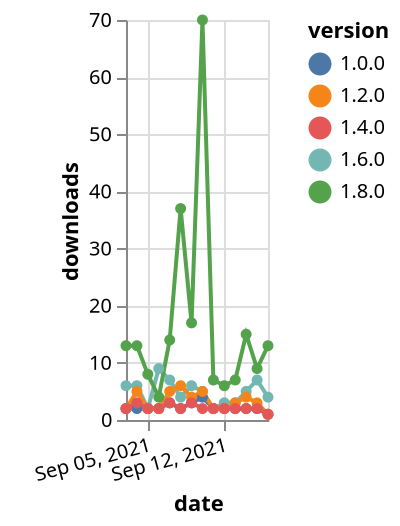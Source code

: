 {"$schema": "https://vega.github.io/schema/vega-lite/v5.json", "description": "A simple bar chart with embedded data.", "data": {"values": [{"date": "2021-09-03", "total": 2431, "delta": 6, "version": "1.6.0"}, {"date": "2021-09-04", "total": 2437, "delta": 6, "version": "1.6.0"}, {"date": "2021-09-05", "total": 2439, "delta": 2, "version": "1.6.0"}, {"date": "2021-09-06", "total": 2448, "delta": 9, "version": "1.6.0"}, {"date": "2021-09-07", "total": 2455, "delta": 7, "version": "1.6.0"}, {"date": "2021-09-08", "total": 2459, "delta": 4, "version": "1.6.0"}, {"date": "2021-09-09", "total": 2465, "delta": 6, "version": "1.6.0"}, {"date": "2021-09-10", "total": 2470, "delta": 5, "version": "1.6.0"}, {"date": "2021-09-11", "total": 2472, "delta": 2, "version": "1.6.0"}, {"date": "2021-09-12", "total": 2475, "delta": 3, "version": "1.6.0"}, {"date": "2021-09-13", "total": 2478, "delta": 3, "version": "1.6.0"}, {"date": "2021-09-14", "total": 2483, "delta": 5, "version": "1.6.0"}, {"date": "2021-09-15", "total": 2490, "delta": 7, "version": "1.6.0"}, {"date": "2021-09-16", "total": 2494, "delta": 4, "version": "1.6.0"}, {"date": "2021-09-03", "total": 795, "delta": 13, "version": "1.8.0"}, {"date": "2021-09-04", "total": 808, "delta": 13, "version": "1.8.0"}, {"date": "2021-09-05", "total": 816, "delta": 8, "version": "1.8.0"}, {"date": "2021-09-06", "total": 820, "delta": 4, "version": "1.8.0"}, {"date": "2021-09-07", "total": 834, "delta": 14, "version": "1.8.0"}, {"date": "2021-09-08", "total": 871, "delta": 37, "version": "1.8.0"}, {"date": "2021-09-09", "total": 888, "delta": 17, "version": "1.8.0"}, {"date": "2021-09-10", "total": 958, "delta": 70, "version": "1.8.0"}, {"date": "2021-09-11", "total": 965, "delta": 7, "version": "1.8.0"}, {"date": "2021-09-12", "total": 971, "delta": 6, "version": "1.8.0"}, {"date": "2021-09-13", "total": 978, "delta": 7, "version": "1.8.0"}, {"date": "2021-09-14", "total": 993, "delta": 15, "version": "1.8.0"}, {"date": "2021-09-15", "total": 1002, "delta": 9, "version": "1.8.0"}, {"date": "2021-09-16", "total": 1015, "delta": 13, "version": "1.8.0"}, {"date": "2021-09-03", "total": 2224, "delta": 2, "version": "1.0.0"}, {"date": "2021-09-04", "total": 2226, "delta": 2, "version": "1.0.0"}, {"date": "2021-09-05", "total": 2228, "delta": 2, "version": "1.0.0"}, {"date": "2021-09-06", "total": 2230, "delta": 2, "version": "1.0.0"}, {"date": "2021-09-07", "total": 2233, "delta": 3, "version": "1.0.0"}, {"date": "2021-09-08", "total": 2235, "delta": 2, "version": "1.0.0"}, {"date": "2021-09-09", "total": 2238, "delta": 3, "version": "1.0.0"}, {"date": "2021-09-10", "total": 2242, "delta": 4, "version": "1.0.0"}, {"date": "2021-09-11", "total": 2244, "delta": 2, "version": "1.0.0"}, {"date": "2021-09-12", "total": 2246, "delta": 2, "version": "1.0.0"}, {"date": "2021-09-13", "total": 2248, "delta": 2, "version": "1.0.0"}, {"date": "2021-09-14", "total": 2250, "delta": 2, "version": "1.0.0"}, {"date": "2021-09-15", "total": 2252, "delta": 2, "version": "1.0.0"}, {"date": "2021-09-16", "total": 2253, "delta": 1, "version": "1.0.0"}, {"date": "2021-09-03", "total": 3374, "delta": 2, "version": "1.2.0"}, {"date": "2021-09-04", "total": 3379, "delta": 5, "version": "1.2.0"}, {"date": "2021-09-05", "total": 3381, "delta": 2, "version": "1.2.0"}, {"date": "2021-09-06", "total": 3383, "delta": 2, "version": "1.2.0"}, {"date": "2021-09-07", "total": 3388, "delta": 5, "version": "1.2.0"}, {"date": "2021-09-08", "total": 3394, "delta": 6, "version": "1.2.0"}, {"date": "2021-09-09", "total": 3398, "delta": 4, "version": "1.2.0"}, {"date": "2021-09-10", "total": 3403, "delta": 5, "version": "1.2.0"}, {"date": "2021-09-11", "total": 3405, "delta": 2, "version": "1.2.0"}, {"date": "2021-09-12", "total": 3407, "delta": 2, "version": "1.2.0"}, {"date": "2021-09-13", "total": 3410, "delta": 3, "version": "1.2.0"}, {"date": "2021-09-14", "total": 3414, "delta": 4, "version": "1.2.0"}, {"date": "2021-09-15", "total": 3417, "delta": 3, "version": "1.2.0"}, {"date": "2021-09-16", "total": 3418, "delta": 1, "version": "1.2.0"}, {"date": "2021-09-03", "total": 1551, "delta": 2, "version": "1.4.0"}, {"date": "2021-09-04", "total": 1554, "delta": 3, "version": "1.4.0"}, {"date": "2021-09-05", "total": 1556, "delta": 2, "version": "1.4.0"}, {"date": "2021-09-06", "total": 1558, "delta": 2, "version": "1.4.0"}, {"date": "2021-09-07", "total": 1561, "delta": 3, "version": "1.4.0"}, {"date": "2021-09-08", "total": 1563, "delta": 2, "version": "1.4.0"}, {"date": "2021-09-09", "total": 1566, "delta": 3, "version": "1.4.0"}, {"date": "2021-09-10", "total": 1568, "delta": 2, "version": "1.4.0"}, {"date": "2021-09-11", "total": 1570, "delta": 2, "version": "1.4.0"}, {"date": "2021-09-12", "total": 1572, "delta": 2, "version": "1.4.0"}, {"date": "2021-09-13", "total": 1574, "delta": 2, "version": "1.4.0"}, {"date": "2021-09-14", "total": 1576, "delta": 2, "version": "1.4.0"}, {"date": "2021-09-15", "total": 1578, "delta": 2, "version": "1.4.0"}, {"date": "2021-09-16", "total": 1579, "delta": 1, "version": "1.4.0"}]}, "width": "container", "mark": {"type": "line", "point": {"filled": true}}, "encoding": {"x": {"field": "date", "type": "temporal", "timeUnit": "yearmonthdate", "title": "date", "axis": {"labelAngle": -15}}, "y": {"field": "delta", "type": "quantitative", "title": "downloads"}, "color": {"field": "version", "type": "nominal"}, "tooltip": {"field": "delta"}}}